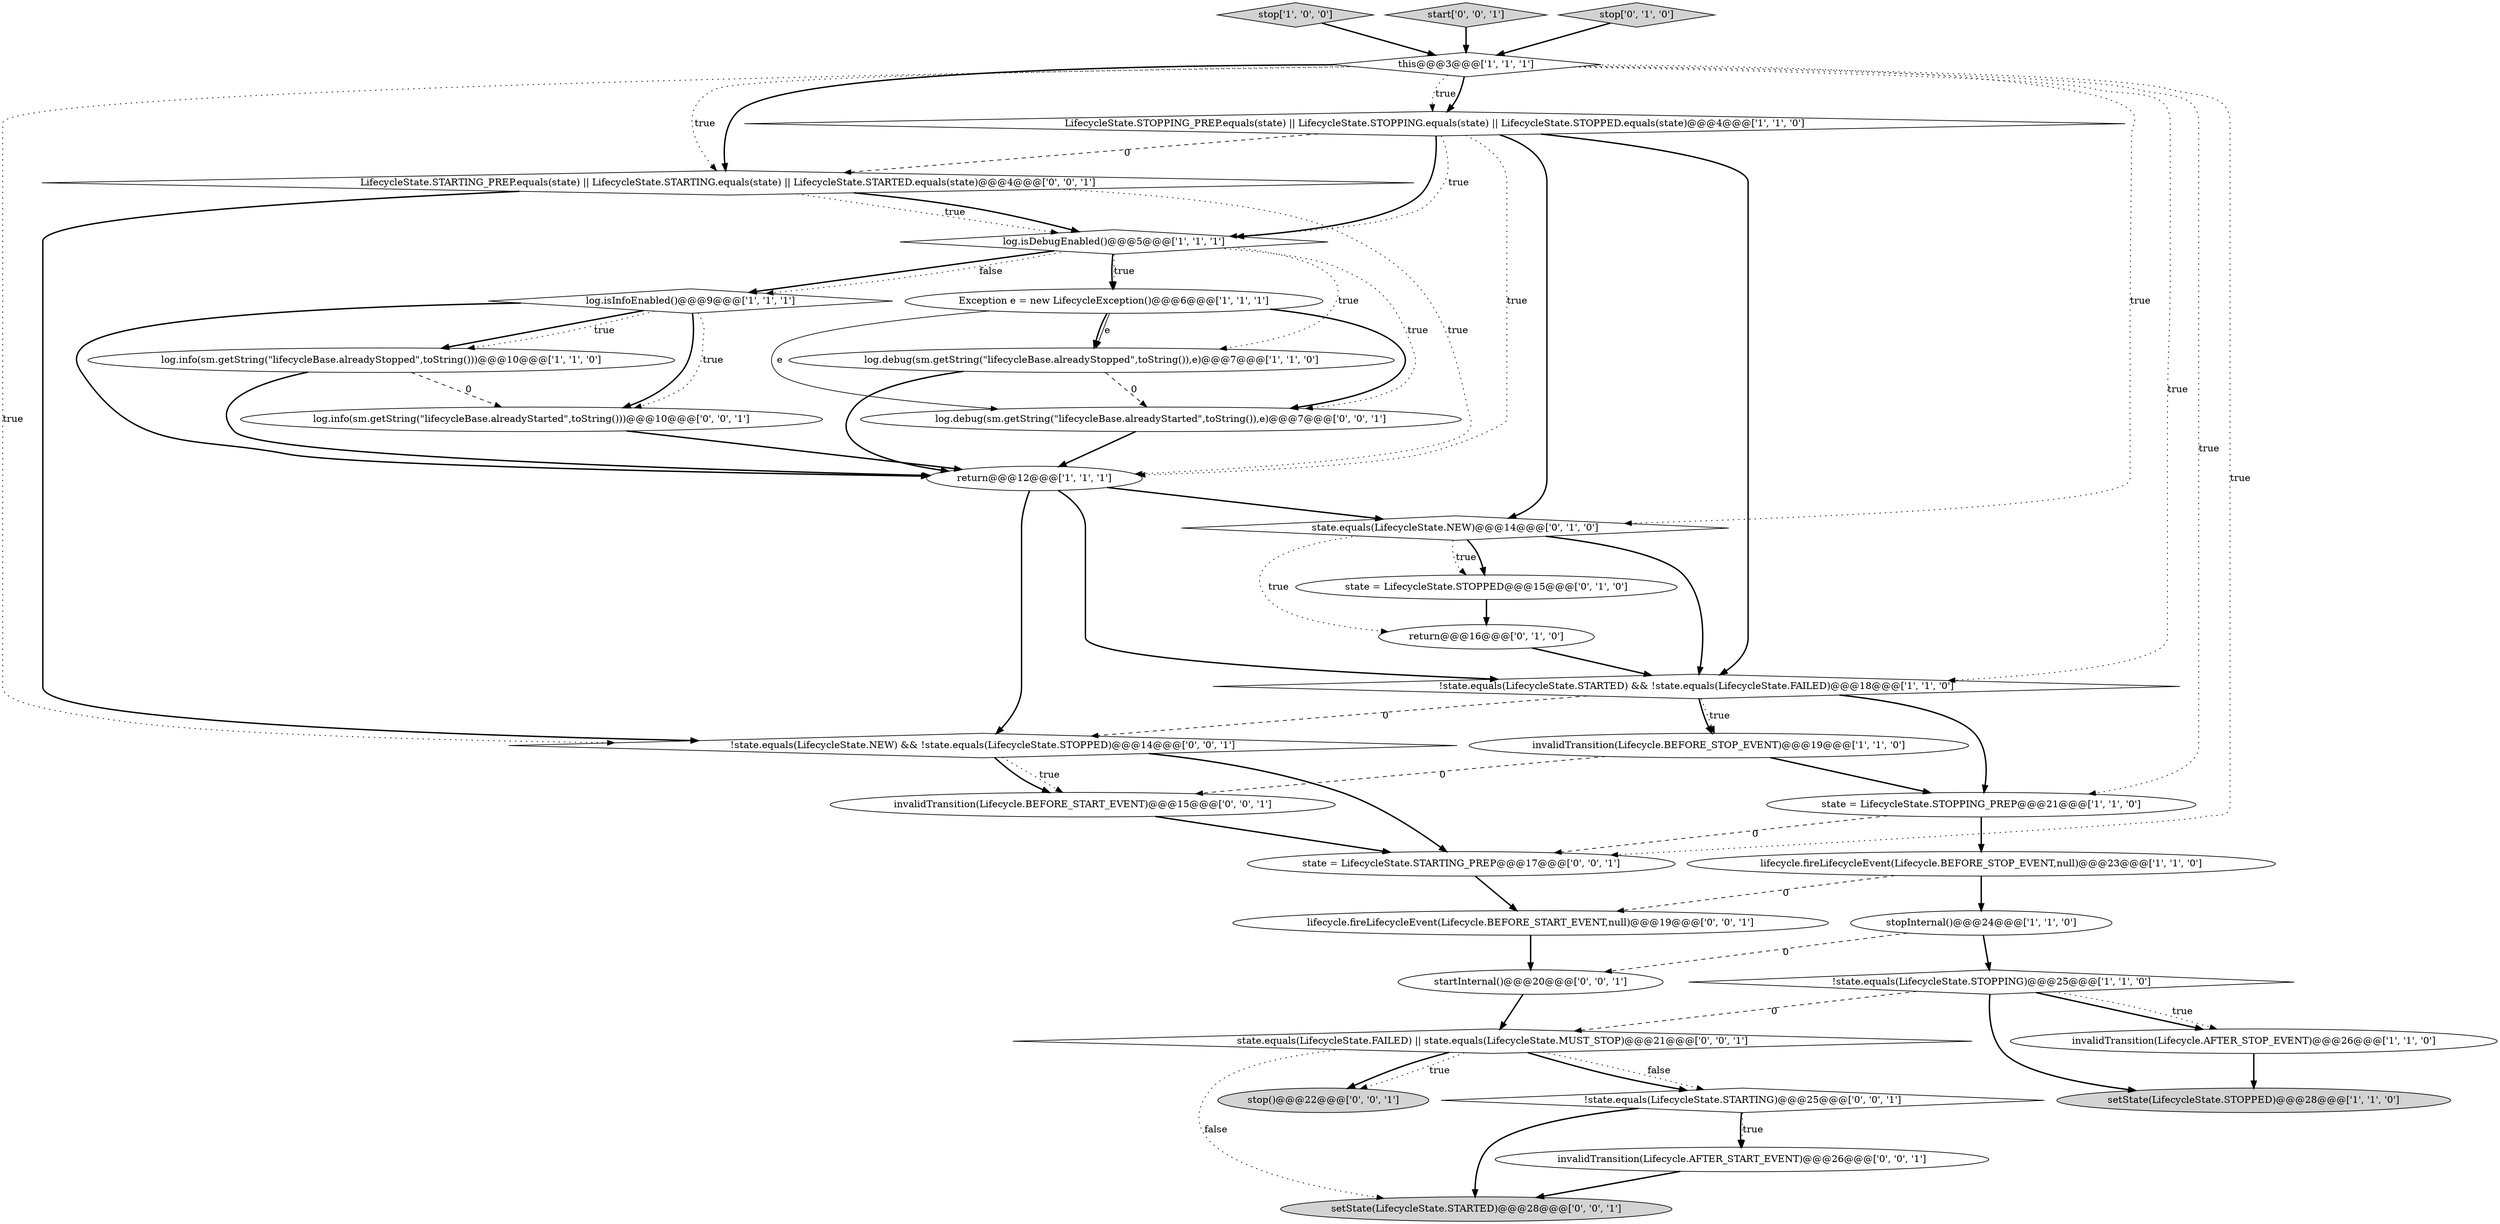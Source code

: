 digraph {
23 [style = filled, label = "log.info(sm.getString(\"lifecycleBase.alreadyStarted\",toString()))@@@10@@@['0', '0', '1']", fillcolor = white, shape = ellipse image = "AAA0AAABBB3BBB"];
12 [style = filled, label = "return@@@12@@@['1', '1', '1']", fillcolor = white, shape = ellipse image = "AAA0AAABBB1BBB"];
16 [style = filled, label = "Exception e = new LifecycleException()@@@6@@@['1', '1', '1']", fillcolor = white, shape = ellipse image = "AAA0AAABBB1BBB"];
32 [style = filled, label = "stop()@@@22@@@['0', '0', '1']", fillcolor = lightgray, shape = ellipse image = "AAA0AAABBB3BBB"];
25 [style = filled, label = "invalidTransition(Lifecycle.AFTER_START_EVENT)@@@26@@@['0', '0', '1']", fillcolor = white, shape = ellipse image = "AAA0AAABBB3BBB"];
8 [style = filled, label = "invalidTransition(Lifecycle.AFTER_STOP_EVENT)@@@26@@@['1', '1', '0']", fillcolor = white, shape = ellipse image = "AAA0AAABBB1BBB"];
3 [style = filled, label = "setState(LifecycleState.STOPPED)@@@28@@@['1', '1', '0']", fillcolor = lightgray, shape = ellipse image = "AAA0AAABBB1BBB"];
1 [style = filled, label = "log.isInfoEnabled()@@@9@@@['1', '1', '1']", fillcolor = white, shape = diamond image = "AAA0AAABBB1BBB"];
22 [style = filled, label = "LifecycleState.STARTING_PREP.equals(state) || LifecycleState.STARTING.equals(state) || LifecycleState.STARTED.equals(state)@@@4@@@['0', '0', '1']", fillcolor = white, shape = diamond image = "AAA0AAABBB3BBB"];
9 [style = filled, label = "stop['1', '0', '0']", fillcolor = lightgray, shape = diamond image = "AAA0AAABBB1BBB"];
11 [style = filled, label = "lifecycle.fireLifecycleEvent(Lifecycle.BEFORE_STOP_EVENT,null)@@@23@@@['1', '1', '0']", fillcolor = white, shape = ellipse image = "AAA0AAABBB1BBB"];
34 [style = filled, label = "startInternal()@@@20@@@['0', '0', '1']", fillcolor = white, shape = ellipse image = "AAA0AAABBB3BBB"];
7 [style = filled, label = "log.debug(sm.getString(\"lifecycleBase.alreadyStopped\",toString()),e)@@@7@@@['1', '1', '0']", fillcolor = white, shape = ellipse image = "AAA0AAABBB1BBB"];
10 [style = filled, label = "!state.equals(LifecycleState.STARTED) && !state.equals(LifecycleState.FAILED)@@@18@@@['1', '1', '0']", fillcolor = white, shape = diamond image = "AAA0AAABBB1BBB"];
21 [style = filled, label = "log.debug(sm.getString(\"lifecycleBase.alreadyStarted\",toString()),e)@@@7@@@['0', '0', '1']", fillcolor = white, shape = ellipse image = "AAA0AAABBB3BBB"];
19 [style = filled, label = "return@@@16@@@['0', '1', '0']", fillcolor = white, shape = ellipse image = "AAA1AAABBB2BBB"];
5 [style = filled, label = "stopInternal()@@@24@@@['1', '1', '0']", fillcolor = white, shape = ellipse image = "AAA0AAABBB1BBB"];
26 [style = filled, label = "start['0', '0', '1']", fillcolor = lightgray, shape = diamond image = "AAA0AAABBB3BBB"];
17 [style = filled, label = "state.equals(LifecycleState.NEW)@@@14@@@['0', '1', '0']", fillcolor = white, shape = diamond image = "AAA1AAABBB2BBB"];
20 [style = filled, label = "stop['0', '1', '0']", fillcolor = lightgray, shape = diamond image = "AAA0AAABBB2BBB"];
0 [style = filled, label = "!state.equals(LifecycleState.STOPPING)@@@25@@@['1', '1', '0']", fillcolor = white, shape = diamond image = "AAA0AAABBB1BBB"];
28 [style = filled, label = "state = LifecycleState.STARTING_PREP@@@17@@@['0', '0', '1']", fillcolor = white, shape = ellipse image = "AAA0AAABBB3BBB"];
31 [style = filled, label = "lifecycle.fireLifecycleEvent(Lifecycle.BEFORE_START_EVENT,null)@@@19@@@['0', '0', '1']", fillcolor = white, shape = ellipse image = "AAA0AAABBB3BBB"];
15 [style = filled, label = "log.isDebugEnabled()@@@5@@@['1', '1', '1']", fillcolor = white, shape = diamond image = "AAA0AAABBB1BBB"];
6 [style = filled, label = "LifecycleState.STOPPING_PREP.equals(state) || LifecycleState.STOPPING.equals(state) || LifecycleState.STOPPED.equals(state)@@@4@@@['1', '1', '0']", fillcolor = white, shape = diamond image = "AAA0AAABBB1BBB"];
4 [style = filled, label = "log.info(sm.getString(\"lifecycleBase.alreadyStopped\",toString()))@@@10@@@['1', '1', '0']", fillcolor = white, shape = ellipse image = "AAA0AAABBB1BBB"];
13 [style = filled, label = "invalidTransition(Lifecycle.BEFORE_STOP_EVENT)@@@19@@@['1', '1', '0']", fillcolor = white, shape = ellipse image = "AAA0AAABBB1BBB"];
14 [style = filled, label = "this@@@3@@@['1', '1', '1']", fillcolor = white, shape = diamond image = "AAA0AAABBB1BBB"];
18 [style = filled, label = "state = LifecycleState.STOPPED@@@15@@@['0', '1', '0']", fillcolor = white, shape = ellipse image = "AAA1AAABBB2BBB"];
33 [style = filled, label = "!state.equals(LifecycleState.NEW) && !state.equals(LifecycleState.STOPPED)@@@14@@@['0', '0', '1']", fillcolor = white, shape = diamond image = "AAA0AAABBB3BBB"];
2 [style = filled, label = "state = LifecycleState.STOPPING_PREP@@@21@@@['1', '1', '0']", fillcolor = white, shape = ellipse image = "AAA0AAABBB1BBB"];
29 [style = filled, label = "!state.equals(LifecycleState.STARTING)@@@25@@@['0', '0', '1']", fillcolor = white, shape = diamond image = "AAA0AAABBB3BBB"];
30 [style = filled, label = "invalidTransition(Lifecycle.BEFORE_START_EVENT)@@@15@@@['0', '0', '1']", fillcolor = white, shape = ellipse image = "AAA0AAABBB3BBB"];
24 [style = filled, label = "state.equals(LifecycleState.FAILED) || state.equals(LifecycleState.MUST_STOP)@@@21@@@['0', '0', '1']", fillcolor = white, shape = diamond image = "AAA0AAABBB3BBB"];
27 [style = filled, label = "setState(LifecycleState.STARTED)@@@28@@@['0', '0', '1']", fillcolor = lightgray, shape = ellipse image = "AAA0AAABBB3BBB"];
12->33 [style = bold, label=""];
24->32 [style = bold, label=""];
15->1 [style = bold, label=""];
22->33 [style = bold, label=""];
15->1 [style = dotted, label="false"];
0->8 [style = bold, label=""];
16->7 [style = solid, label="e"];
1->23 [style = bold, label=""];
12->10 [style = bold, label=""];
7->21 [style = dashed, label="0"];
10->33 [style = dashed, label="0"];
14->28 [style = dotted, label="true"];
15->16 [style = bold, label=""];
9->14 [style = bold, label=""];
16->7 [style = bold, label=""];
15->7 [style = dotted, label="true"];
24->29 [style = bold, label=""];
2->28 [style = dashed, label="0"];
31->34 [style = bold, label=""];
22->15 [style = dotted, label="true"];
17->18 [style = dotted, label="true"];
24->27 [style = dotted, label="false"];
10->13 [style = dotted, label="true"];
6->15 [style = bold, label=""];
1->12 [style = bold, label=""];
6->22 [style = dashed, label="0"];
8->3 [style = bold, label=""];
1->23 [style = dotted, label="true"];
33->30 [style = dotted, label="true"];
7->12 [style = bold, label=""];
4->12 [style = bold, label=""];
14->2 [style = dotted, label="true"];
1->4 [style = bold, label=""];
14->22 [style = dotted, label="true"];
30->28 [style = bold, label=""];
6->12 [style = dotted, label="true"];
25->27 [style = bold, label=""];
13->30 [style = dashed, label="0"];
1->4 [style = dotted, label="true"];
14->22 [style = bold, label=""];
14->17 [style = dotted, label="true"];
15->21 [style = dotted, label="true"];
29->27 [style = bold, label=""];
4->23 [style = dashed, label="0"];
14->33 [style = dotted, label="true"];
0->24 [style = dashed, label="0"];
0->3 [style = bold, label=""];
5->34 [style = dashed, label="0"];
26->14 [style = bold, label=""];
29->25 [style = bold, label=""];
14->6 [style = dotted, label="true"];
12->17 [style = bold, label=""];
10->13 [style = bold, label=""];
23->12 [style = bold, label=""];
24->29 [style = dotted, label="false"];
15->16 [style = dotted, label="true"];
22->12 [style = dotted, label="true"];
11->5 [style = bold, label=""];
17->19 [style = dotted, label="true"];
28->31 [style = bold, label=""];
11->31 [style = dashed, label="0"];
19->10 [style = bold, label=""];
10->2 [style = bold, label=""];
0->8 [style = dotted, label="true"];
2->11 [style = bold, label=""];
34->24 [style = bold, label=""];
6->17 [style = bold, label=""];
22->15 [style = bold, label=""];
33->28 [style = bold, label=""];
21->12 [style = bold, label=""];
6->10 [style = bold, label=""];
5->0 [style = bold, label=""];
16->21 [style = bold, label=""];
33->30 [style = bold, label=""];
18->19 [style = bold, label=""];
14->10 [style = dotted, label="true"];
14->6 [style = bold, label=""];
24->32 [style = dotted, label="true"];
16->21 [style = solid, label="e"];
29->25 [style = dotted, label="true"];
13->2 [style = bold, label=""];
20->14 [style = bold, label=""];
17->10 [style = bold, label=""];
6->15 [style = dotted, label="true"];
17->18 [style = bold, label=""];
}
